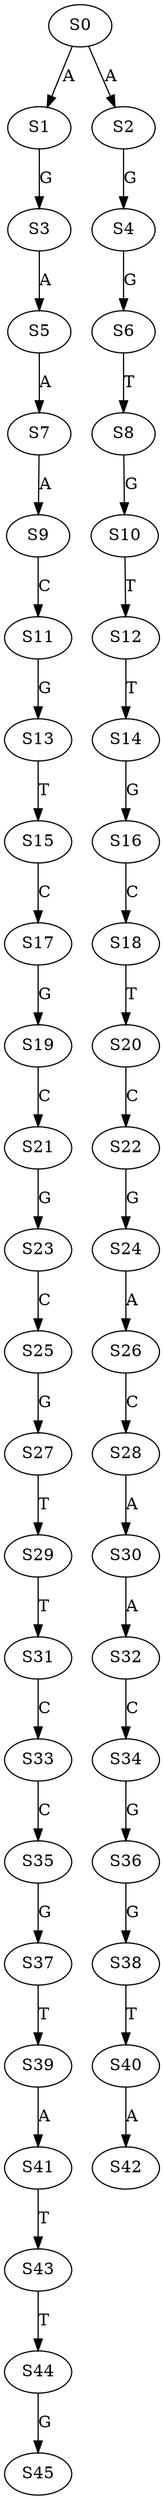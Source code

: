 strict digraph  {
	S0 -> S1 [ label = A ];
	S0 -> S2 [ label = A ];
	S1 -> S3 [ label = G ];
	S2 -> S4 [ label = G ];
	S3 -> S5 [ label = A ];
	S4 -> S6 [ label = G ];
	S5 -> S7 [ label = A ];
	S6 -> S8 [ label = T ];
	S7 -> S9 [ label = A ];
	S8 -> S10 [ label = G ];
	S9 -> S11 [ label = C ];
	S10 -> S12 [ label = T ];
	S11 -> S13 [ label = G ];
	S12 -> S14 [ label = T ];
	S13 -> S15 [ label = T ];
	S14 -> S16 [ label = G ];
	S15 -> S17 [ label = C ];
	S16 -> S18 [ label = C ];
	S17 -> S19 [ label = G ];
	S18 -> S20 [ label = T ];
	S19 -> S21 [ label = C ];
	S20 -> S22 [ label = C ];
	S21 -> S23 [ label = G ];
	S22 -> S24 [ label = G ];
	S23 -> S25 [ label = C ];
	S24 -> S26 [ label = A ];
	S25 -> S27 [ label = G ];
	S26 -> S28 [ label = C ];
	S27 -> S29 [ label = T ];
	S28 -> S30 [ label = A ];
	S29 -> S31 [ label = T ];
	S30 -> S32 [ label = A ];
	S31 -> S33 [ label = C ];
	S32 -> S34 [ label = C ];
	S33 -> S35 [ label = C ];
	S34 -> S36 [ label = G ];
	S35 -> S37 [ label = G ];
	S36 -> S38 [ label = G ];
	S37 -> S39 [ label = T ];
	S38 -> S40 [ label = T ];
	S39 -> S41 [ label = A ];
	S40 -> S42 [ label = A ];
	S41 -> S43 [ label = T ];
	S43 -> S44 [ label = T ];
	S44 -> S45 [ label = G ];
}
